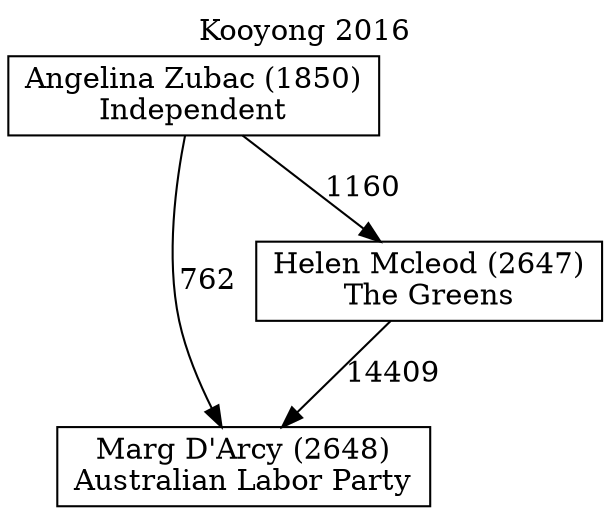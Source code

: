 // House preference flow
digraph "Marg D'Arcy (2648)_Kooyong_2016" {
	graph [label="Kooyong 2016" labelloc=t mclimit=10]
	node [shape=box]
	"Marg D'Arcy (2648)" [label="Marg D'Arcy (2648)
Australian Labor Party"]
	"Helen Mcleod (2647)" [label="Helen Mcleod (2647)
The Greens"]
	"Angelina Zubac (1850)" [label="Angelina Zubac (1850)
Independent"]
	"Helen Mcleod (2647)" -> "Marg D'Arcy (2648)" [label=14409]
	"Angelina Zubac (1850)" -> "Marg D'Arcy (2648)" [label=762]
	"Angelina Zubac (1850)" -> "Helen Mcleod (2647)" [label=1160]
}
